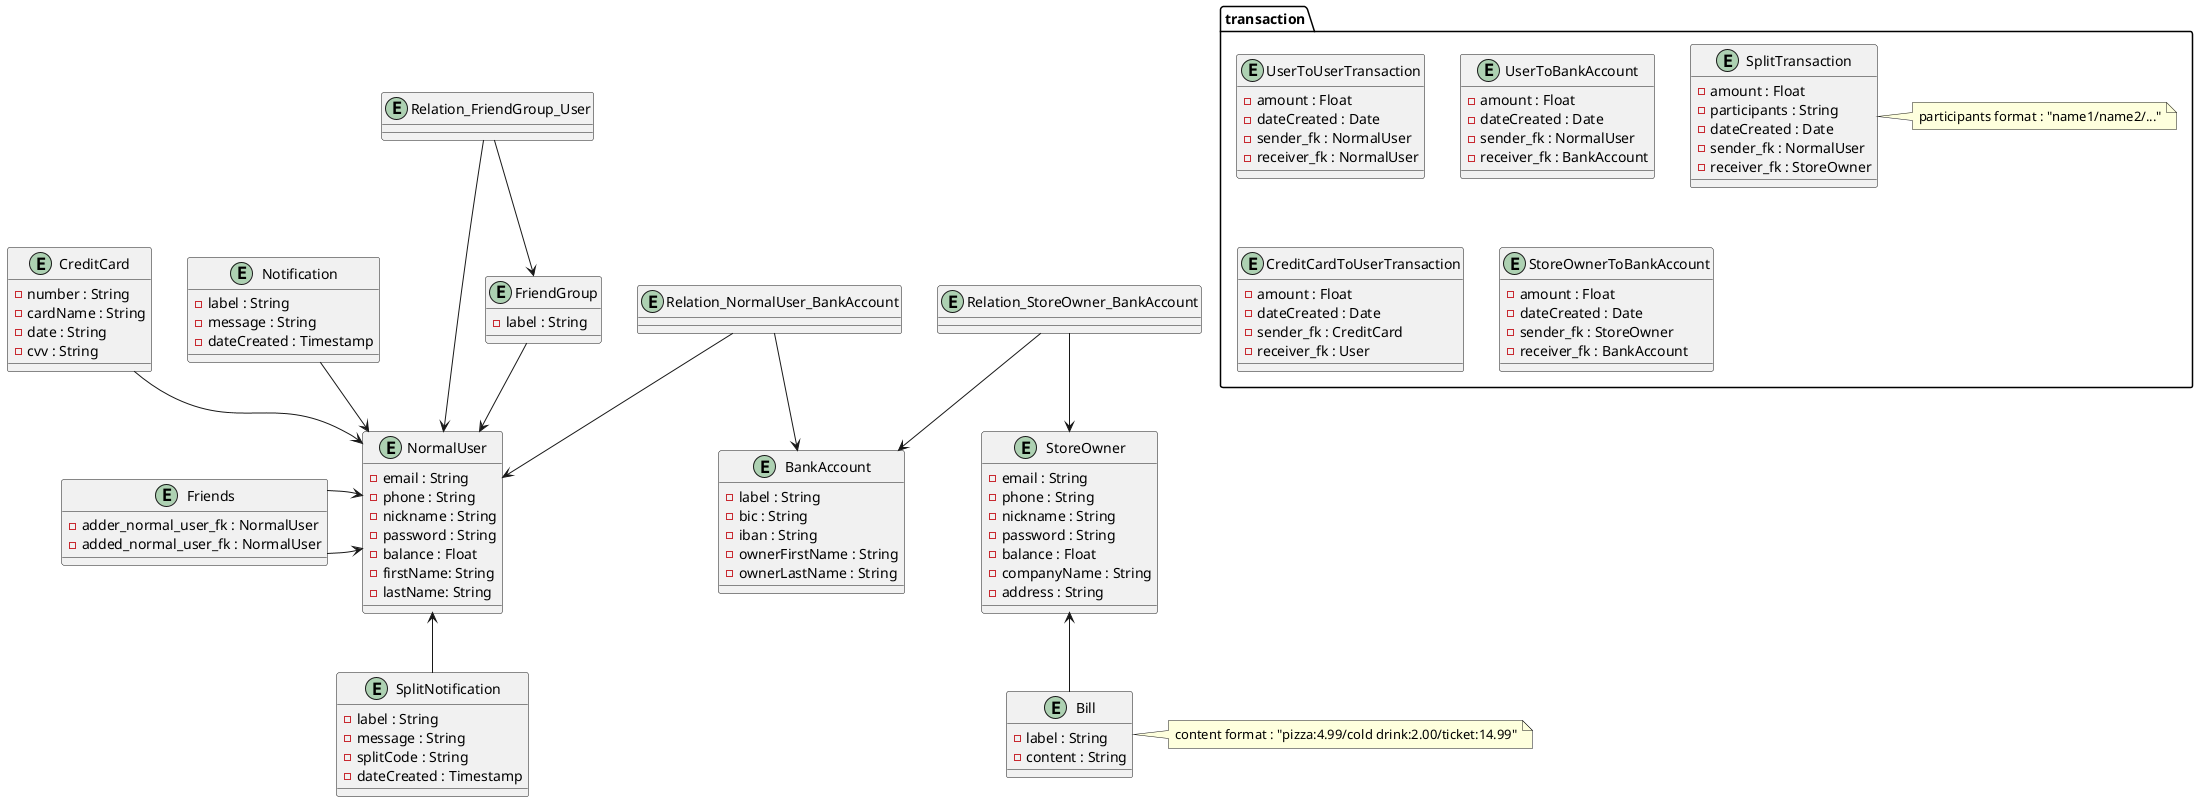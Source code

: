 @startuml domain_analysis

entity BankAccount {
  - label : String
  - bic : String
  - iban : String
  - ownerFirstName : String
  - ownerLastName : String
}

entity Bill {
  - label : String
  - content : String
}

note right of Bill
content format : "pizza:4.99/cold drink:2.00/ticket:14.99"
endnote


entity Notification {
  - label : String
  - message : String
  - dateCreated : Timestamp
}

entity SplitNotification {
    - label : String
    - message : String
    - splitCode : String
    - dateCreated : Timestamp
}

entity FriendGroup {
  - label : String
}

entity CreditCard {
  - number : String
  - cardName : String
  - date : String
  - cvv : String
}

entity NormalUser {
    - email : String
    - phone : String
    - nickname : String
    - password : String
    - balance : Float
    - firstName: String
    - lastName: String
}

entity StoreOwner {
    - email : String
    - phone : String
    - nickname : String
    - password : String
    - balance : Float
    - companyName : String
    - address : String
}

package transaction <<Folder>> {

    entity SplitTransaction{
        - amount : Float
        - participants : String
        - dateCreated : Date
        - sender_fk : NormalUser
        - receiver_fk : StoreOwner
    }

    note right of SplitTransaction
    participants format : "name1/name2/..."
    endnote

    entity UserToUserTransaction {
        - amount : Float
        - dateCreated : Date
        - sender_fk : NormalUser
        - receiver_fk : NormalUser
        }


    entity UserToBankAccount {
        - amount : Float
        - dateCreated : Date
        - sender_fk : NormalUser
        - receiver_fk : BankAccount
    }

    entity CreditCardToUserTransaction{
        - amount : Float
        - dateCreated : Date
        - sender_fk : CreditCard
        - receiver_fk : User
    }

    entity StoreOwnerToBankAccount {
        - amount : Float
        - dateCreated : Date
        - sender_fk : StoreOwner
        - receiver_fk : BankAccount
    }
}

entity Relation_FriendGroup_User{

}

entity Friends {
    - adder_normal_user_fk : NormalUser
    - added_normal_user_fk : NormalUser
}

entity Relation_StoreOwner_BankAccount {}
entity Relation_NormalUser_BankAccount {}

Relation_StoreOwner_BankAccount --> StoreOwner
Relation_StoreOwner_BankAccount --> BankAccount

Relation_NormalUser_BankAccount --> NormalUser
Relation_NormalUser_BankAccount --> BankAccount

Relation_FriendGroup_User --> FriendGroup
Relation_FriendGroup_User --> NormalUser

NormalUser <-up- Notification
NormalUser <--  SplitNotification
NormalUser <-up- CreditCard

Friends -> NormalUser
Friends -> NormalUser


FriendGroup -->  NormalUser
StoreOwner  <-- Bill

@enduml